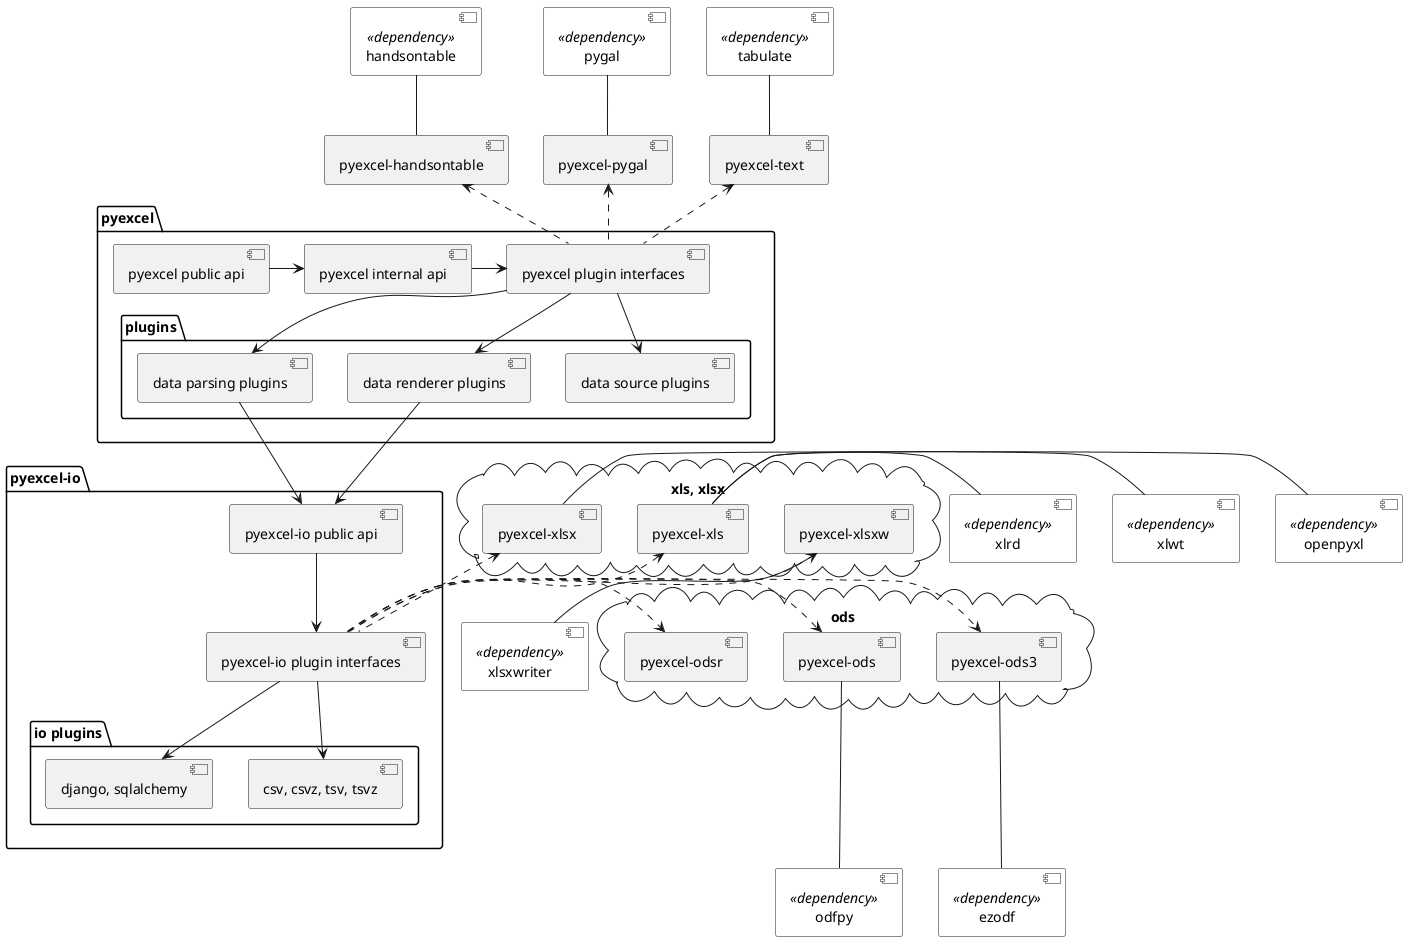 @startuml

package "pyexcel" {
[pyexcel public api]
[pyexcel internal api]
[pyexcel plugin interfaces]
folder "plugins" {
  [data source plugins]
  [data renderer plugins]
  [data parsing plugins]
 }
}

package "pyexcel-io" {
[pyexcel-io public api]
[pyexcel-io plugin interfaces]
folder "io plugins" {
  [csv, csvz, tsv, tsvz]
  [django, sqlalchemy]
 }
}

cloud "ods" {
[pyexcel-ods]
[pyexcel-ods3]
[pyexcel-odsr]
}

cloud "xls, xlsx" {
[pyexcel-xls]
[pyexcel-xlsx]
[pyexcel-xlsxw]
}

[tabulate] <<dependency>>
[pygal] <<dependency>>
[handsontable] <<dependency>>
[xlrd] <<dependency>>
[xlwt] <<dependency>>
[openpyxl] <<dependency>>
[xlsxwriter] <<dependency>>
[ezodf] <<dependency>>
[odfpy] <<dependency>>

[pyexcel public api] -right-> [pyexcel internal api]
[pyexcel internal api] -right-> [pyexcel plugin interfaces]
[pyexcel plugin interfaces] .up.> [pyexcel-text]
[pyexcel plugin interfaces] .up.> [pyexcel-pygal]
[pyexcel plugin interfaces] .up.> [pyexcel-handsontable]
[pyexcel plugin interfaces] --> [data source plugins]
[pyexcel plugin interfaces] --> [data renderer plugins]
[pyexcel plugin interfaces] --> [data parsing plugins]

[data renderer plugins]  -down-> [pyexcel-io public api]
[data parsing plugins] --> [pyexcel-io public api]

[pyexcel-io public api] --> [pyexcel-io plugin interfaces]
[pyexcel-io plugin interfaces] --> [csv, csvz, tsv, tsvz]
[pyexcel-io plugin interfaces] --> [django, sqlalchemy]
[pyexcel-io plugin interfaces] .up.> [pyexcel-xls]
[pyexcel-io plugin interfaces] .up.> [pyexcel-xlsx]
[pyexcel-io plugin interfaces] .left.> [pyexcel-ods]
[pyexcel-io plugin interfaces] .right.> [pyexcel-ods3]
[pyexcel-io plugin interfaces] .right.> [pyexcel-xlsxw]
[pyexcel-io plugin interfaces] .right.> [pyexcel-odsr]

[pyexcel-text] -up- [tabulate]
[pyexcel-pygal] -up- [pygal]
[pyexcel-handsontable] -up- [handsontable]
[pyexcel-xls] -right- [xlrd]
[pyexcel-xls] -right- [xlwt]
[pyexcel-xlsx] -right- [openpyxl]
[pyexcel-xlsxw] -down- [xlsxwriter]
[pyexcel-ods3] --- [ezodf]
[pyexcel-ods] --- [odfpy]

skinparam component{

backgroundColor<<dependency>> White

}

@enduml